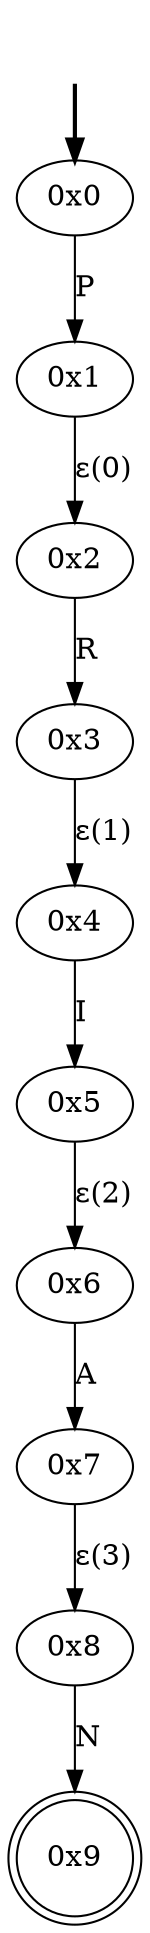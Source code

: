 digraph {
	fake [style=invisible]
	"0x0" [root=true]
	"0x1"
	"0x2"
	"0x3"
	"0x4"
	"0x5"
	"0x6"
	"0x7"
	"0x8"
	"0x9" [shape=doublecircle]
	fake -> "0x0" [style=bold]
	"0x0" -> "0x1" [label=P]
	"0x2" -> "0x3" [label=R]
	"0x1" -> "0x2" [label="ε(0)"]
	"0x4" -> "0x5" [label=I]
	"0x3" -> "0x4" [label="ε(1)"]
	"0x6" -> "0x7" [label=A]
	"0x5" -> "0x6" [label="ε(2)"]
	"0x8" -> "0x9" [label=N]
	"0x7" -> "0x8" [label="ε(3)"]
}
